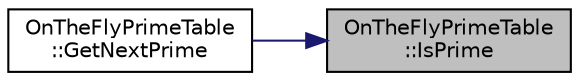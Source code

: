 digraph "OnTheFlyPrimeTable::IsPrime"
{
 // LATEX_PDF_SIZE
  bgcolor="transparent";
  edge [fontname="Helvetica",fontsize="10",labelfontname="Helvetica",labelfontsize="10"];
  node [fontname="Helvetica",fontsize="10",shape=record];
  rankdir="RL";
  Node1 [label="OnTheFlyPrimeTable\l::IsPrime",height=0.2,width=0.4,color="black", fillcolor="grey75", style="filled", fontcolor="black",tooltip=" "];
  Node1 -> Node2 [dir="back",color="midnightblue",fontsize="10",style="solid",fontname="Helvetica"];
  Node2 [label="OnTheFlyPrimeTable\l::GetNextPrime",height=0.2,width=0.4,color="black",URL="$classOnTheFlyPrimeTable.html#a0f6f934f318407a812098e67584b60bf",tooltip=" "];
}

